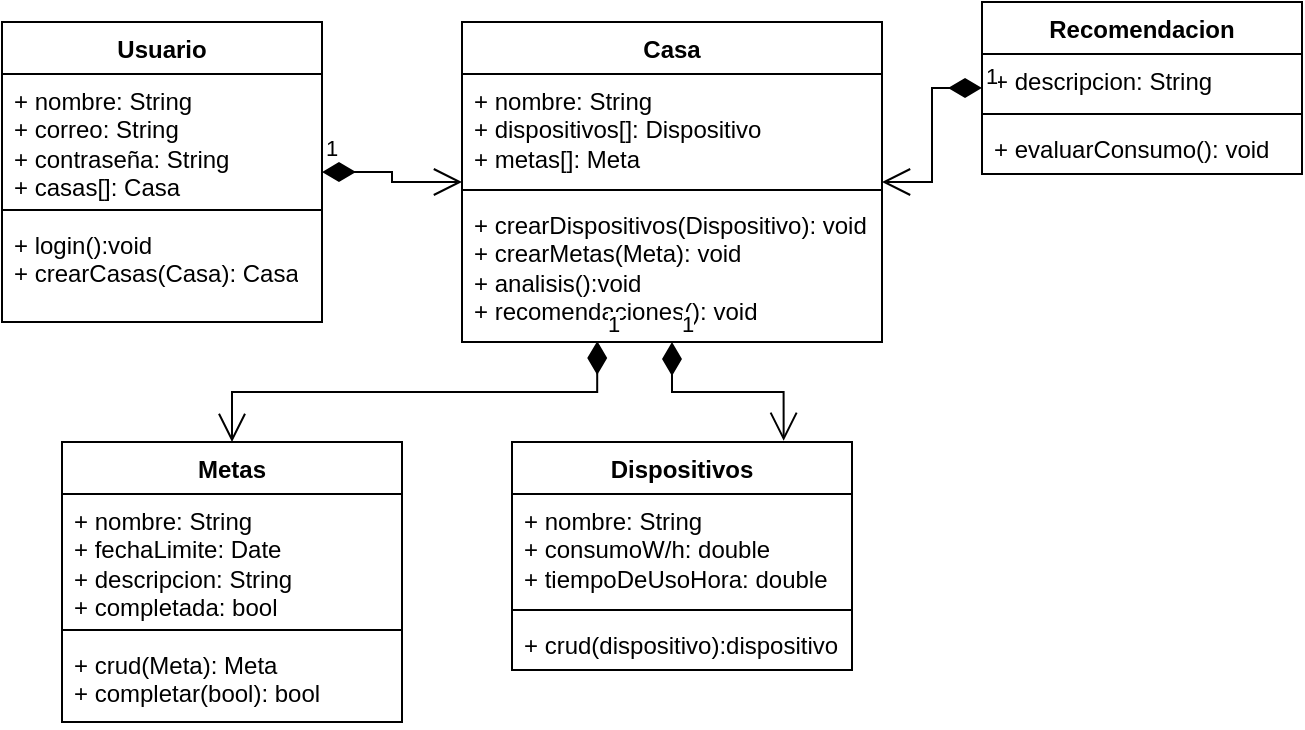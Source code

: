 <mxfile version="21.6.8" type="device">
  <diagram name="Página-1" id="9qDmhq4_xYD_hm5phwyE">
    <mxGraphModel dx="1324" dy="576" grid="1" gridSize="10" guides="1" tooltips="1" connect="1" arrows="1" fold="1" page="1" pageScale="1" pageWidth="583" pageHeight="827" math="0" shadow="0">
      <root>
        <mxCell id="0" />
        <mxCell id="1" parent="0" />
        <mxCell id="PVgiwaDnxUKKAfwNEZq2-10" value="Usuario" style="swimlane;fontStyle=1;align=center;verticalAlign=top;childLayout=stackLayout;horizontal=1;startSize=26;horizontalStack=0;resizeParent=1;resizeParentMax=0;resizeLast=0;collapsible=1;marginBottom=0;whiteSpace=wrap;html=1;" vertex="1" parent="1">
          <mxGeometry x="40" y="40" width="160" height="150" as="geometry" />
        </mxCell>
        <mxCell id="PVgiwaDnxUKKAfwNEZq2-11" value="+ nombre: String&lt;br&gt;+ correo: String&lt;br&gt;+ contraseña: String&lt;br&gt;+ casas[]: Casa" style="text;strokeColor=none;fillColor=none;align=left;verticalAlign=top;spacingLeft=4;spacingRight=4;overflow=hidden;rotatable=0;points=[[0,0.5],[1,0.5]];portConstraint=eastwest;whiteSpace=wrap;html=1;" vertex="1" parent="PVgiwaDnxUKKAfwNEZq2-10">
          <mxGeometry y="26" width="160" height="64" as="geometry" />
        </mxCell>
        <mxCell id="PVgiwaDnxUKKAfwNEZq2-12" value="" style="line;strokeWidth=1;fillColor=none;align=left;verticalAlign=middle;spacingTop=-1;spacingLeft=3;spacingRight=3;rotatable=0;labelPosition=right;points=[];portConstraint=eastwest;strokeColor=inherit;" vertex="1" parent="PVgiwaDnxUKKAfwNEZq2-10">
          <mxGeometry y="90" width="160" height="8" as="geometry" />
        </mxCell>
        <mxCell id="PVgiwaDnxUKKAfwNEZq2-13" value="+ login():void&lt;br&gt;+ crearCasas(Casa): Casa&lt;br&gt;" style="text;strokeColor=none;fillColor=none;align=left;verticalAlign=top;spacingLeft=4;spacingRight=4;overflow=hidden;rotatable=0;points=[[0,0.5],[1,0.5]];portConstraint=eastwest;whiteSpace=wrap;html=1;" vertex="1" parent="PVgiwaDnxUKKAfwNEZq2-10">
          <mxGeometry y="98" width="160" height="52" as="geometry" />
        </mxCell>
        <mxCell id="PVgiwaDnxUKKAfwNEZq2-14" value="Casa" style="swimlane;fontStyle=1;align=center;verticalAlign=top;childLayout=stackLayout;horizontal=1;startSize=26;horizontalStack=0;resizeParent=1;resizeParentMax=0;resizeLast=0;collapsible=1;marginBottom=0;whiteSpace=wrap;html=1;" vertex="1" parent="1">
          <mxGeometry x="270" y="40" width="210" height="160" as="geometry" />
        </mxCell>
        <mxCell id="PVgiwaDnxUKKAfwNEZq2-15" value="+ nombre: String&lt;br&gt;+ dispositivos[]: Dispositivo&lt;br&gt;+ metas[]: Meta" style="text;strokeColor=none;fillColor=none;align=left;verticalAlign=top;spacingLeft=4;spacingRight=4;overflow=hidden;rotatable=0;points=[[0,0.5],[1,0.5]];portConstraint=eastwest;whiteSpace=wrap;html=1;" vertex="1" parent="PVgiwaDnxUKKAfwNEZq2-14">
          <mxGeometry y="26" width="210" height="54" as="geometry" />
        </mxCell>
        <mxCell id="PVgiwaDnxUKKAfwNEZq2-16" value="" style="line;strokeWidth=1;fillColor=none;align=left;verticalAlign=middle;spacingTop=-1;spacingLeft=3;spacingRight=3;rotatable=0;labelPosition=right;points=[];portConstraint=eastwest;strokeColor=inherit;" vertex="1" parent="PVgiwaDnxUKKAfwNEZq2-14">
          <mxGeometry y="80" width="210" height="8" as="geometry" />
        </mxCell>
        <mxCell id="PVgiwaDnxUKKAfwNEZq2-17" value="+ crearDispositivos(Dispositivo): void&lt;br&gt;+ crearMetas(Meta): void&lt;br&gt;+ analisis():void&lt;br&gt;+ recomendaciones(): void" style="text;strokeColor=none;fillColor=none;align=left;verticalAlign=top;spacingLeft=4;spacingRight=4;overflow=hidden;rotatable=0;points=[[0,0.5],[1,0.5]];portConstraint=eastwest;whiteSpace=wrap;html=1;" vertex="1" parent="PVgiwaDnxUKKAfwNEZq2-14">
          <mxGeometry y="88" width="210" height="72" as="geometry" />
        </mxCell>
        <mxCell id="PVgiwaDnxUKKAfwNEZq2-18" value="1" style="endArrow=open;html=1;endSize=12;startArrow=diamondThin;startSize=14;startFill=1;edgeStyle=orthogonalEdgeStyle;align=left;verticalAlign=bottom;rounded=0;" edge="1" parent="1" source="PVgiwaDnxUKKAfwNEZq2-10" target="PVgiwaDnxUKKAfwNEZq2-14">
          <mxGeometry x="-1" y="3" relative="1" as="geometry">
            <mxPoint x="270" y="90" as="sourcePoint" />
            <mxPoint x="430" y="90" as="targetPoint" />
          </mxGeometry>
        </mxCell>
        <mxCell id="PVgiwaDnxUKKAfwNEZq2-19" value="Dispositivos" style="swimlane;fontStyle=1;align=center;verticalAlign=top;childLayout=stackLayout;horizontal=1;startSize=26;horizontalStack=0;resizeParent=1;resizeParentMax=0;resizeLast=0;collapsible=1;marginBottom=0;whiteSpace=wrap;html=1;" vertex="1" parent="1">
          <mxGeometry x="295" y="250" width="170" height="114" as="geometry" />
        </mxCell>
        <mxCell id="PVgiwaDnxUKKAfwNEZq2-20" value="+ nombre: String&lt;br&gt;+ consumoW/h: double&lt;br&gt;+ tiempoDeUsoHora: double" style="text;strokeColor=none;fillColor=none;align=left;verticalAlign=top;spacingLeft=4;spacingRight=4;overflow=hidden;rotatable=0;points=[[0,0.5],[1,0.5]];portConstraint=eastwest;whiteSpace=wrap;html=1;" vertex="1" parent="PVgiwaDnxUKKAfwNEZq2-19">
          <mxGeometry y="26" width="170" height="54" as="geometry" />
        </mxCell>
        <mxCell id="PVgiwaDnxUKKAfwNEZq2-21" value="" style="line;strokeWidth=1;fillColor=none;align=left;verticalAlign=middle;spacingTop=-1;spacingLeft=3;spacingRight=3;rotatable=0;labelPosition=right;points=[];portConstraint=eastwest;strokeColor=inherit;" vertex="1" parent="PVgiwaDnxUKKAfwNEZq2-19">
          <mxGeometry y="80" width="170" height="8" as="geometry" />
        </mxCell>
        <mxCell id="PVgiwaDnxUKKAfwNEZq2-22" value="+ crud(dispositivo):dispositivo" style="text;strokeColor=none;fillColor=none;align=left;verticalAlign=top;spacingLeft=4;spacingRight=4;overflow=hidden;rotatable=0;points=[[0,0.5],[1,0.5]];portConstraint=eastwest;whiteSpace=wrap;html=1;" vertex="1" parent="PVgiwaDnxUKKAfwNEZq2-19">
          <mxGeometry y="88" width="170" height="26" as="geometry" />
        </mxCell>
        <mxCell id="PVgiwaDnxUKKAfwNEZq2-23" value="1" style="endArrow=open;html=1;endSize=12;startArrow=diamondThin;startSize=14;startFill=1;edgeStyle=orthogonalEdgeStyle;align=left;verticalAlign=bottom;rounded=0;entryX=0.799;entryY=-0.005;entryDx=0;entryDy=0;entryPerimeter=0;" edge="1" parent="1" source="PVgiwaDnxUKKAfwNEZq2-14" target="PVgiwaDnxUKKAfwNEZq2-19">
          <mxGeometry x="-1" y="3" relative="1" as="geometry">
            <mxPoint x="230" y="200" as="sourcePoint" />
            <mxPoint x="390" y="200" as="targetPoint" />
          </mxGeometry>
        </mxCell>
        <mxCell id="PVgiwaDnxUKKAfwNEZq2-24" value="Metas" style="swimlane;fontStyle=1;align=center;verticalAlign=top;childLayout=stackLayout;horizontal=1;startSize=26;horizontalStack=0;resizeParent=1;resizeParentMax=0;resizeLast=0;collapsible=1;marginBottom=0;whiteSpace=wrap;html=1;" vertex="1" parent="1">
          <mxGeometry x="70" y="250" width="170" height="140" as="geometry" />
        </mxCell>
        <mxCell id="PVgiwaDnxUKKAfwNEZq2-25" value="+ nombre: String&lt;br&gt;+ fechaLimite: Date&lt;br&gt;+ descripcion: String&lt;br&gt;+ completada: bool" style="text;strokeColor=none;fillColor=none;align=left;verticalAlign=top;spacingLeft=4;spacingRight=4;overflow=hidden;rotatable=0;points=[[0,0.5],[1,0.5]];portConstraint=eastwest;whiteSpace=wrap;html=1;" vertex="1" parent="PVgiwaDnxUKKAfwNEZq2-24">
          <mxGeometry y="26" width="170" height="64" as="geometry" />
        </mxCell>
        <mxCell id="PVgiwaDnxUKKAfwNEZq2-26" value="" style="line;strokeWidth=1;fillColor=none;align=left;verticalAlign=middle;spacingTop=-1;spacingLeft=3;spacingRight=3;rotatable=0;labelPosition=right;points=[];portConstraint=eastwest;strokeColor=inherit;" vertex="1" parent="PVgiwaDnxUKKAfwNEZq2-24">
          <mxGeometry y="90" width="170" height="8" as="geometry" />
        </mxCell>
        <mxCell id="PVgiwaDnxUKKAfwNEZq2-27" value="+ crud(Meta): Meta&lt;br&gt;+ completar(bool): bool" style="text;strokeColor=none;fillColor=none;align=left;verticalAlign=top;spacingLeft=4;spacingRight=4;overflow=hidden;rotatable=0;points=[[0,0.5],[1,0.5]];portConstraint=eastwest;whiteSpace=wrap;html=1;" vertex="1" parent="PVgiwaDnxUKKAfwNEZq2-24">
          <mxGeometry y="98" width="170" height="42" as="geometry" />
        </mxCell>
        <mxCell id="PVgiwaDnxUKKAfwNEZq2-28" value="1" style="endArrow=open;html=1;endSize=12;startArrow=diamondThin;startSize=14;startFill=1;edgeStyle=orthogonalEdgeStyle;align=left;verticalAlign=bottom;rounded=0;exitX=0.322;exitY=0.994;exitDx=0;exitDy=0;exitPerimeter=0;" edge="1" parent="1" source="PVgiwaDnxUKKAfwNEZq2-17" target="PVgiwaDnxUKKAfwNEZq2-24">
          <mxGeometry x="-1" y="3" relative="1" as="geometry">
            <mxPoint x="190" y="200" as="sourcePoint" />
            <mxPoint x="350" y="200" as="targetPoint" />
          </mxGeometry>
        </mxCell>
        <mxCell id="PVgiwaDnxUKKAfwNEZq2-30" value="Recomendacion" style="swimlane;fontStyle=1;align=center;verticalAlign=top;childLayout=stackLayout;horizontal=1;startSize=26;horizontalStack=0;resizeParent=1;resizeParentMax=0;resizeLast=0;collapsible=1;marginBottom=0;whiteSpace=wrap;html=1;" vertex="1" parent="1">
          <mxGeometry x="530" y="30" width="160" height="86" as="geometry" />
        </mxCell>
        <mxCell id="PVgiwaDnxUKKAfwNEZq2-31" value="+ descripcion: String" style="text;strokeColor=none;fillColor=none;align=left;verticalAlign=top;spacingLeft=4;spacingRight=4;overflow=hidden;rotatable=0;points=[[0,0.5],[1,0.5]];portConstraint=eastwest;whiteSpace=wrap;html=1;" vertex="1" parent="PVgiwaDnxUKKAfwNEZq2-30">
          <mxGeometry y="26" width="160" height="26" as="geometry" />
        </mxCell>
        <mxCell id="PVgiwaDnxUKKAfwNEZq2-32" value="" style="line;strokeWidth=1;fillColor=none;align=left;verticalAlign=middle;spacingTop=-1;spacingLeft=3;spacingRight=3;rotatable=0;labelPosition=right;points=[];portConstraint=eastwest;strokeColor=inherit;" vertex="1" parent="PVgiwaDnxUKKAfwNEZq2-30">
          <mxGeometry y="52" width="160" height="8" as="geometry" />
        </mxCell>
        <mxCell id="PVgiwaDnxUKKAfwNEZq2-33" value="+ evaluarConsumo(): void" style="text;strokeColor=none;fillColor=none;align=left;verticalAlign=top;spacingLeft=4;spacingRight=4;overflow=hidden;rotatable=0;points=[[0,0.5],[1,0.5]];portConstraint=eastwest;whiteSpace=wrap;html=1;" vertex="1" parent="PVgiwaDnxUKKAfwNEZq2-30">
          <mxGeometry y="60" width="160" height="26" as="geometry" />
        </mxCell>
        <mxCell id="PVgiwaDnxUKKAfwNEZq2-34" value="1" style="endArrow=open;html=1;endSize=12;startArrow=diamondThin;startSize=14;startFill=1;edgeStyle=orthogonalEdgeStyle;align=left;verticalAlign=bottom;rounded=0;" edge="1" parent="1" source="PVgiwaDnxUKKAfwNEZq2-30" target="PVgiwaDnxUKKAfwNEZq2-14">
          <mxGeometry x="-1" y="3" relative="1" as="geometry">
            <mxPoint x="180" y="140" as="sourcePoint" />
            <mxPoint x="340" y="140" as="targetPoint" />
          </mxGeometry>
        </mxCell>
      </root>
    </mxGraphModel>
  </diagram>
</mxfile>
